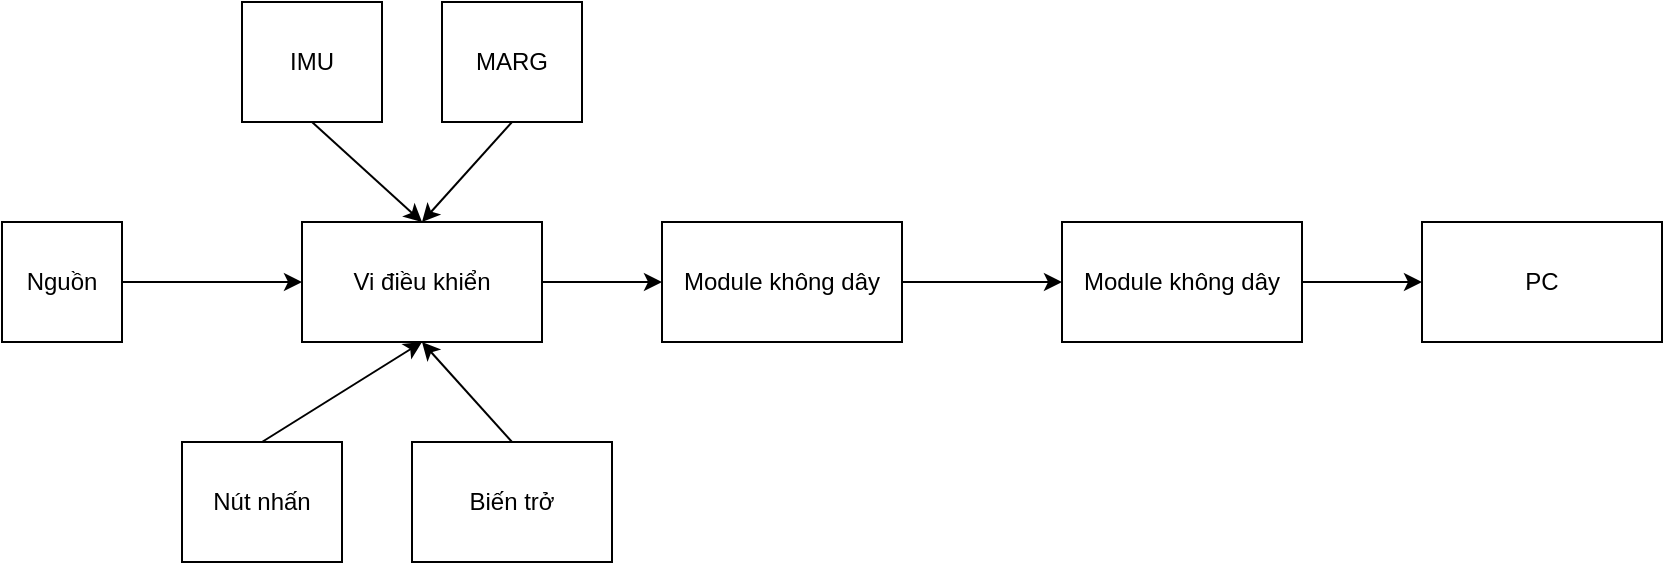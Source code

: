 <mxfile version="24.6.4" type="device">
  <diagram id="vb2-ziozLAZ_OAytmDnA" name="Page-1">
    <mxGraphModel dx="674" dy="1064" grid="1" gridSize="10" guides="1" tooltips="1" connect="1" arrows="1" fold="1" page="1" pageScale="1" pageWidth="1100" pageHeight="850" background="#ffffff" math="0" shadow="0">
      <root>
        <mxCell id="0" />
        <mxCell id="1" parent="0" />
        <mxCell id="14" style="edgeStyle=none;html=1;exitX=1;exitY=0.5;exitDx=0;exitDy=0;entryX=0;entryY=0.5;entryDx=0;entryDy=0;strokeColor=#000000;" parent="1" source="2" target="7" edge="1">
          <mxGeometry relative="1" as="geometry" />
        </mxCell>
        <mxCell id="2" value="Vi điều khiển" style="rounded=0;whiteSpace=wrap;html=1;" parent="1" vertex="1">
          <mxGeometry x="280" y="210" width="120" height="60" as="geometry" />
        </mxCell>
        <mxCell id="9" style="edgeStyle=none;html=1;exitX=1;exitY=0.5;exitDx=0;exitDy=0;entryX=0;entryY=0.5;entryDx=0;entryDy=0;strokeColor=#000000;" parent="1" source="3" target="2" edge="1">
          <mxGeometry relative="1" as="geometry" />
        </mxCell>
        <mxCell id="3" value="Nguồn" style="rounded=0;whiteSpace=wrap;html=1;" parent="1" vertex="1">
          <mxGeometry x="130" y="210" width="60" height="60" as="geometry" />
        </mxCell>
        <mxCell id="10" style="edgeStyle=none;html=1;exitX=0.5;exitY=1;exitDx=0;exitDy=0;entryX=0.5;entryY=0;entryDx=0;entryDy=0;strokeColor=#000000;" parent="1" source="4" target="2" edge="1">
          <mxGeometry relative="1" as="geometry" />
        </mxCell>
        <mxCell id="4" value="IMU" style="rounded=0;whiteSpace=wrap;html=1;" parent="1" vertex="1">
          <mxGeometry x="250" y="100" width="70" height="60" as="geometry" />
        </mxCell>
        <mxCell id="11" style="edgeStyle=none;html=1;exitX=0.5;exitY=1;exitDx=0;exitDy=0;entryX=0.5;entryY=0;entryDx=0;entryDy=0;strokeColor=#000000;" parent="1" source="5" target="2" edge="1">
          <mxGeometry relative="1" as="geometry" />
        </mxCell>
        <mxCell id="5" value="MARG" style="rounded=0;whiteSpace=wrap;html=1;" parent="1" vertex="1">
          <mxGeometry x="350" y="100" width="70" height="60" as="geometry" />
        </mxCell>
        <mxCell id="13" style="edgeStyle=none;html=1;exitX=0.5;exitY=0;exitDx=0;exitDy=0;strokeColor=#000000;" parent="1" source="6" edge="1">
          <mxGeometry relative="1" as="geometry">
            <mxPoint x="340" y="270" as="targetPoint" />
          </mxGeometry>
        </mxCell>
        <mxCell id="6" value="Biến trở" style="rounded=0;whiteSpace=wrap;html=1;" parent="1" vertex="1">
          <mxGeometry x="335" y="320" width="100" height="60" as="geometry" />
        </mxCell>
        <mxCell id="18" style="edgeStyle=none;html=1;exitX=1;exitY=0.5;exitDx=0;exitDy=0;entryX=0;entryY=0.5;entryDx=0;entryDy=0;strokeColor=#000000;" parent="1" source="7" target="16" edge="1">
          <mxGeometry relative="1" as="geometry" />
        </mxCell>
        <mxCell id="7" value="Module không dây" style="rounded=0;whiteSpace=wrap;html=1;" parent="1" vertex="1">
          <mxGeometry x="460" y="210" width="120" height="60" as="geometry" />
        </mxCell>
        <mxCell id="12" style="edgeStyle=none;html=1;exitX=0.5;exitY=0;exitDx=0;exitDy=0;entryX=0.5;entryY=1;entryDx=0;entryDy=0;strokeColor=#000000;" parent="1" source="8" target="2" edge="1">
          <mxGeometry relative="1" as="geometry" />
        </mxCell>
        <mxCell id="8" value="Nút nhấn" style="rounded=0;whiteSpace=wrap;html=1;" parent="1" vertex="1">
          <mxGeometry x="220" y="320" width="80" height="60" as="geometry" />
        </mxCell>
        <mxCell id="15" value="PC" style="rounded=0;whiteSpace=wrap;html=1;" parent="1" vertex="1">
          <mxGeometry x="840" y="210" width="120" height="60" as="geometry" />
        </mxCell>
        <mxCell id="17" style="edgeStyle=none;html=1;exitX=1;exitY=0.5;exitDx=0;exitDy=0;entryX=0;entryY=0.5;entryDx=0;entryDy=0;strokeColor=#000000;" parent="1" source="16" target="15" edge="1">
          <mxGeometry relative="1" as="geometry" />
        </mxCell>
        <mxCell id="16" value="Module không dây" style="rounded=0;whiteSpace=wrap;html=1;" parent="1" vertex="1">
          <mxGeometry x="660" y="210" width="120" height="60" as="geometry" />
        </mxCell>
      </root>
    </mxGraphModel>
  </diagram>
</mxfile>
